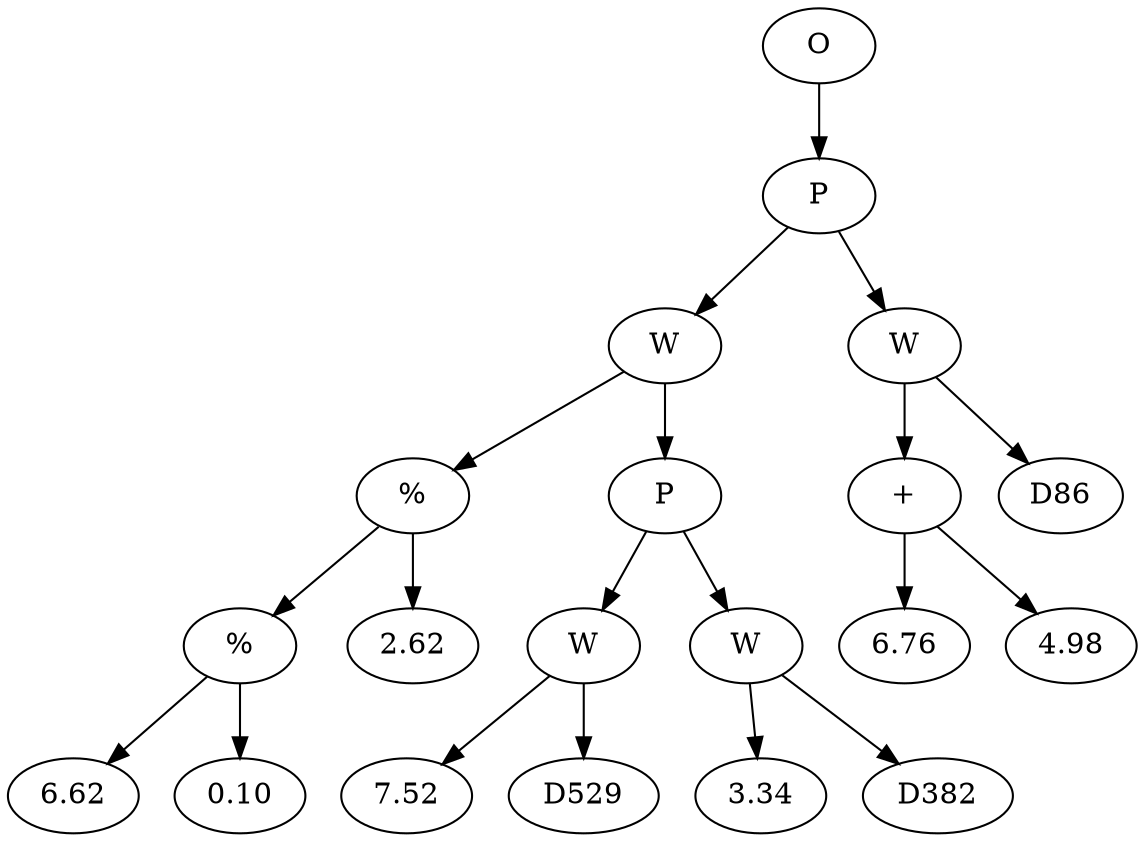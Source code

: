 // Tree
digraph {
	3006709 [label=O]
	3006710 [label=P]
	3006709 -> 3006710
	3006711 [label=W]
	3006710 -> 3006711
	3006712 [label="%"]
	3006711 -> 3006712
	3006713 [label="%"]
	3006712 -> 3006713
	3006714 [label=6.62]
	3006713 -> 3006714
	3006715 [label=0.10]
	3006713 -> 3006715
	3006716 [label=2.62]
	3006712 -> 3006716
	3006717 [label=P]
	3006711 -> 3006717
	3006718 [label=W]
	3006717 -> 3006718
	3006719 [label=7.52]
	3006718 -> 3006719
	3006720 [label=D529]
	3006718 -> 3006720
	3006721 [label=W]
	3006717 -> 3006721
	3006722 [label=3.34]
	3006721 -> 3006722
	3006723 [label=D382]
	3006721 -> 3006723
	3006724 [label=W]
	3006710 -> 3006724
	3006725 [label="+"]
	3006724 -> 3006725
	3006726 [label=6.76]
	3006725 -> 3006726
	3006727 [label=4.98]
	3006725 -> 3006727
	3006728 [label=D86]
	3006724 -> 3006728
}
